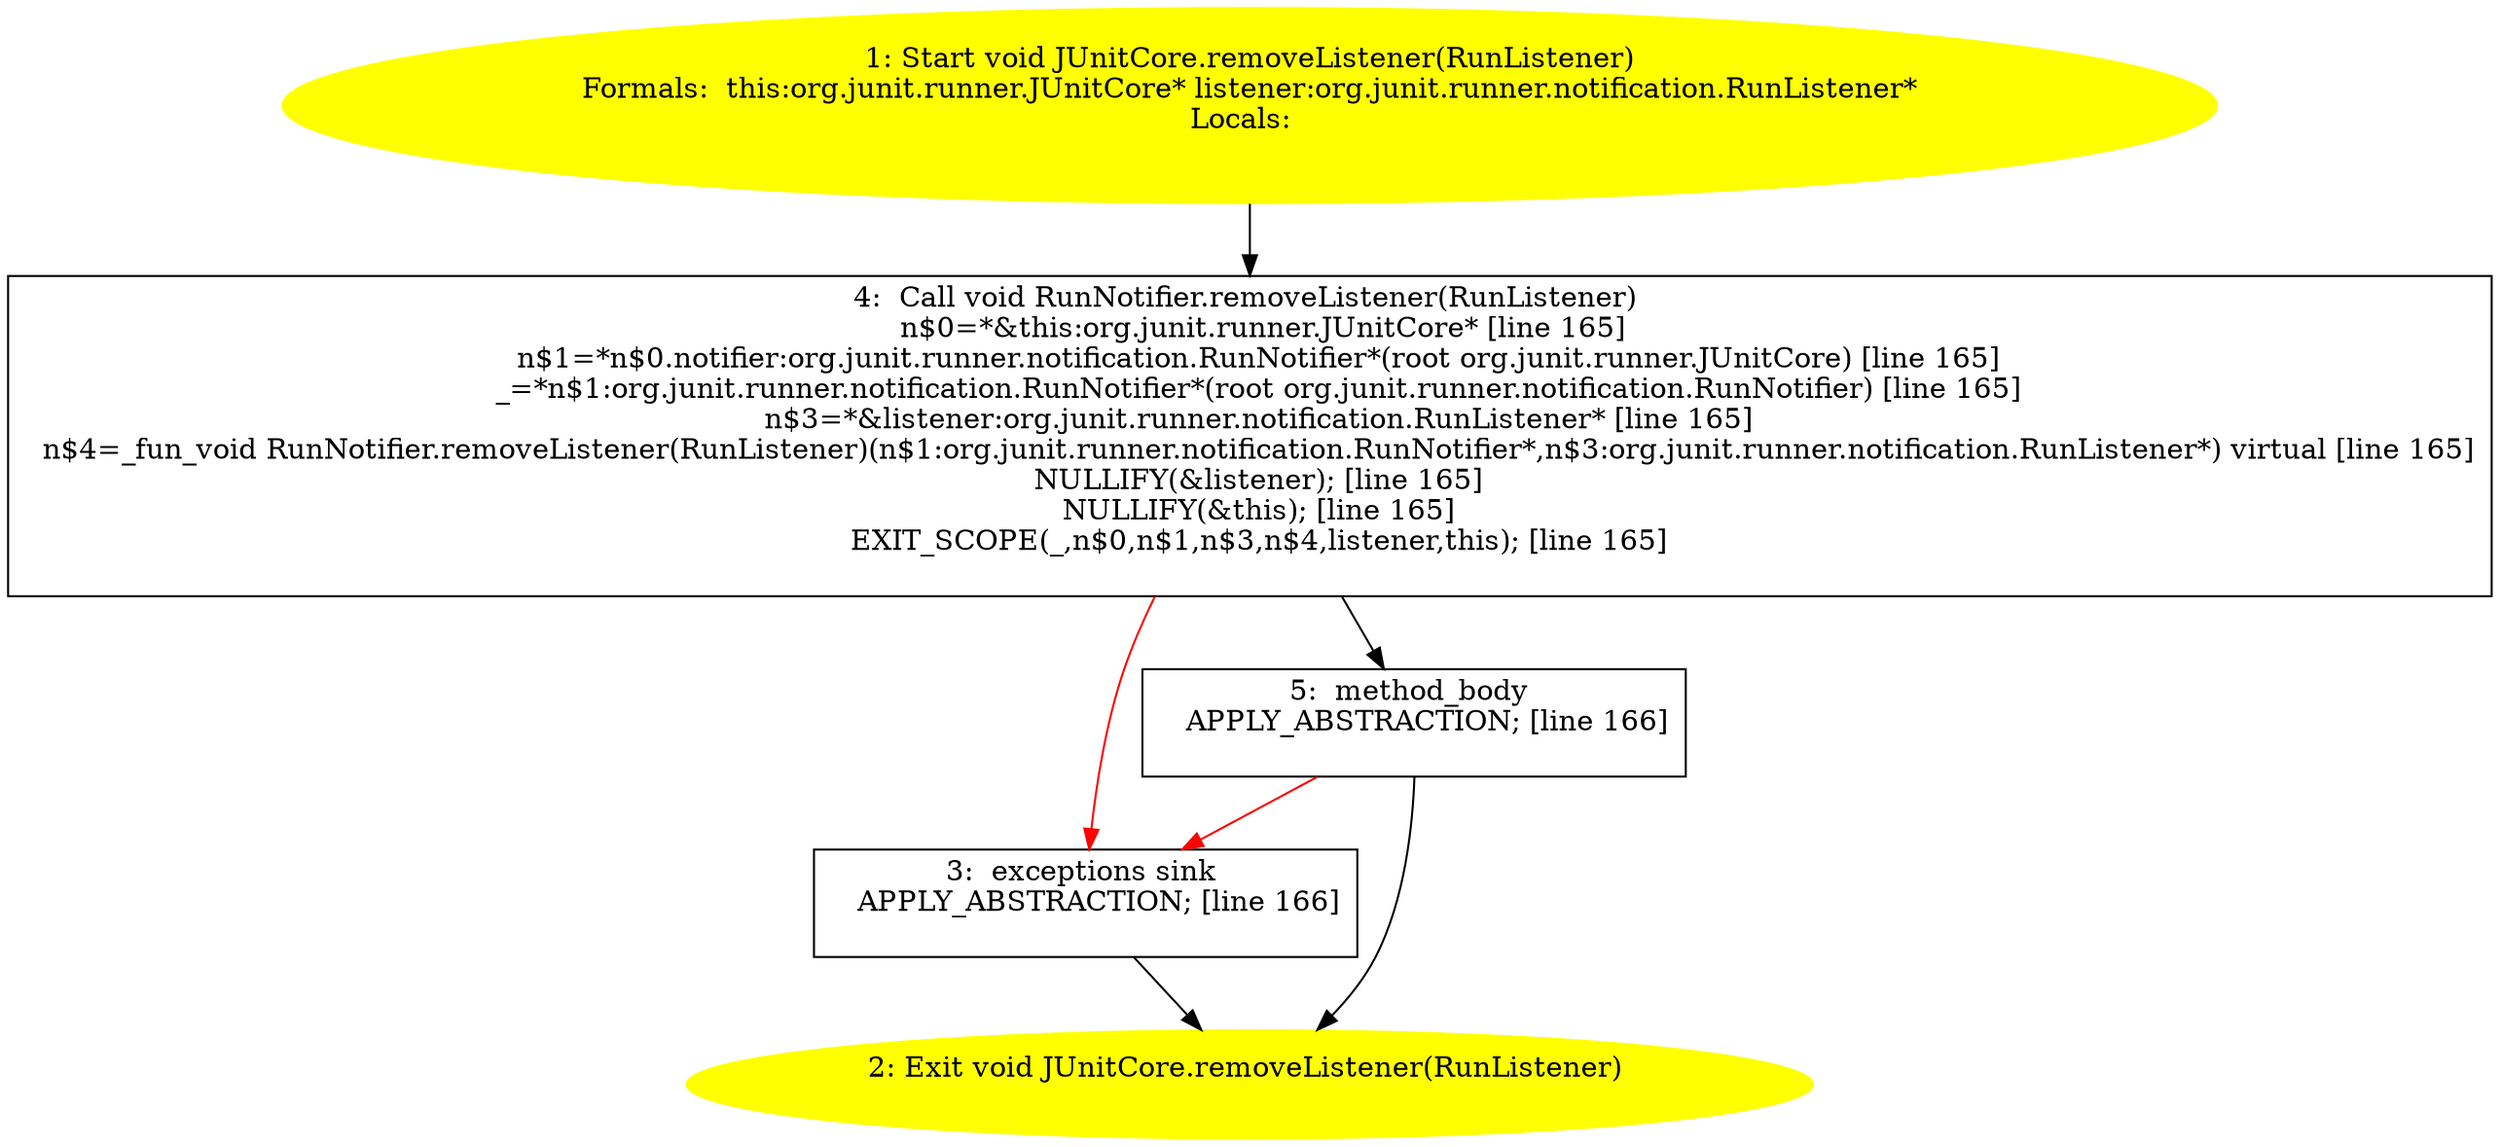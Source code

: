 /* @generated */
digraph cfg {
"org.junit.runner.JUnitCore.removeListener(org.junit.runner.notification.RunListener):void.29a50a997895e3b778d122be738d82ce_1" [label="1: Start void JUnitCore.removeListener(RunListener)\nFormals:  this:org.junit.runner.JUnitCore* listener:org.junit.runner.notification.RunListener*\nLocals:  \n  " color=yellow style=filled]
	

	 "org.junit.runner.JUnitCore.removeListener(org.junit.runner.notification.RunListener):void.29a50a997895e3b778d122be738d82ce_1" -> "org.junit.runner.JUnitCore.removeListener(org.junit.runner.notification.RunListener):void.29a50a997895e3b778d122be738d82ce_4" ;
"org.junit.runner.JUnitCore.removeListener(org.junit.runner.notification.RunListener):void.29a50a997895e3b778d122be738d82ce_2" [label="2: Exit void JUnitCore.removeListener(RunListener) \n  " color=yellow style=filled]
	

"org.junit.runner.JUnitCore.removeListener(org.junit.runner.notification.RunListener):void.29a50a997895e3b778d122be738d82ce_3" [label="3:  exceptions sink \n   APPLY_ABSTRACTION; [line 166]\n " shape="box"]
	

	 "org.junit.runner.JUnitCore.removeListener(org.junit.runner.notification.RunListener):void.29a50a997895e3b778d122be738d82ce_3" -> "org.junit.runner.JUnitCore.removeListener(org.junit.runner.notification.RunListener):void.29a50a997895e3b778d122be738d82ce_2" ;
"org.junit.runner.JUnitCore.removeListener(org.junit.runner.notification.RunListener):void.29a50a997895e3b778d122be738d82ce_4" [label="4:  Call void RunNotifier.removeListener(RunListener) \n   n$0=*&this:org.junit.runner.JUnitCore* [line 165]\n  n$1=*n$0.notifier:org.junit.runner.notification.RunNotifier*(root org.junit.runner.JUnitCore) [line 165]\n  _=*n$1:org.junit.runner.notification.RunNotifier*(root org.junit.runner.notification.RunNotifier) [line 165]\n  n$3=*&listener:org.junit.runner.notification.RunListener* [line 165]\n  n$4=_fun_void RunNotifier.removeListener(RunListener)(n$1:org.junit.runner.notification.RunNotifier*,n$3:org.junit.runner.notification.RunListener*) virtual [line 165]\n  NULLIFY(&listener); [line 165]\n  NULLIFY(&this); [line 165]\n  EXIT_SCOPE(_,n$0,n$1,n$3,n$4,listener,this); [line 165]\n " shape="box"]
	

	 "org.junit.runner.JUnitCore.removeListener(org.junit.runner.notification.RunListener):void.29a50a997895e3b778d122be738d82ce_4" -> "org.junit.runner.JUnitCore.removeListener(org.junit.runner.notification.RunListener):void.29a50a997895e3b778d122be738d82ce_5" ;
	 "org.junit.runner.JUnitCore.removeListener(org.junit.runner.notification.RunListener):void.29a50a997895e3b778d122be738d82ce_4" -> "org.junit.runner.JUnitCore.removeListener(org.junit.runner.notification.RunListener):void.29a50a997895e3b778d122be738d82ce_3" [color="red" ];
"org.junit.runner.JUnitCore.removeListener(org.junit.runner.notification.RunListener):void.29a50a997895e3b778d122be738d82ce_5" [label="5:  method_body \n   APPLY_ABSTRACTION; [line 166]\n " shape="box"]
	

	 "org.junit.runner.JUnitCore.removeListener(org.junit.runner.notification.RunListener):void.29a50a997895e3b778d122be738d82ce_5" -> "org.junit.runner.JUnitCore.removeListener(org.junit.runner.notification.RunListener):void.29a50a997895e3b778d122be738d82ce_2" ;
	 "org.junit.runner.JUnitCore.removeListener(org.junit.runner.notification.RunListener):void.29a50a997895e3b778d122be738d82ce_5" -> "org.junit.runner.JUnitCore.removeListener(org.junit.runner.notification.RunListener):void.29a50a997895e3b778d122be738d82ce_3" [color="red" ];
}
